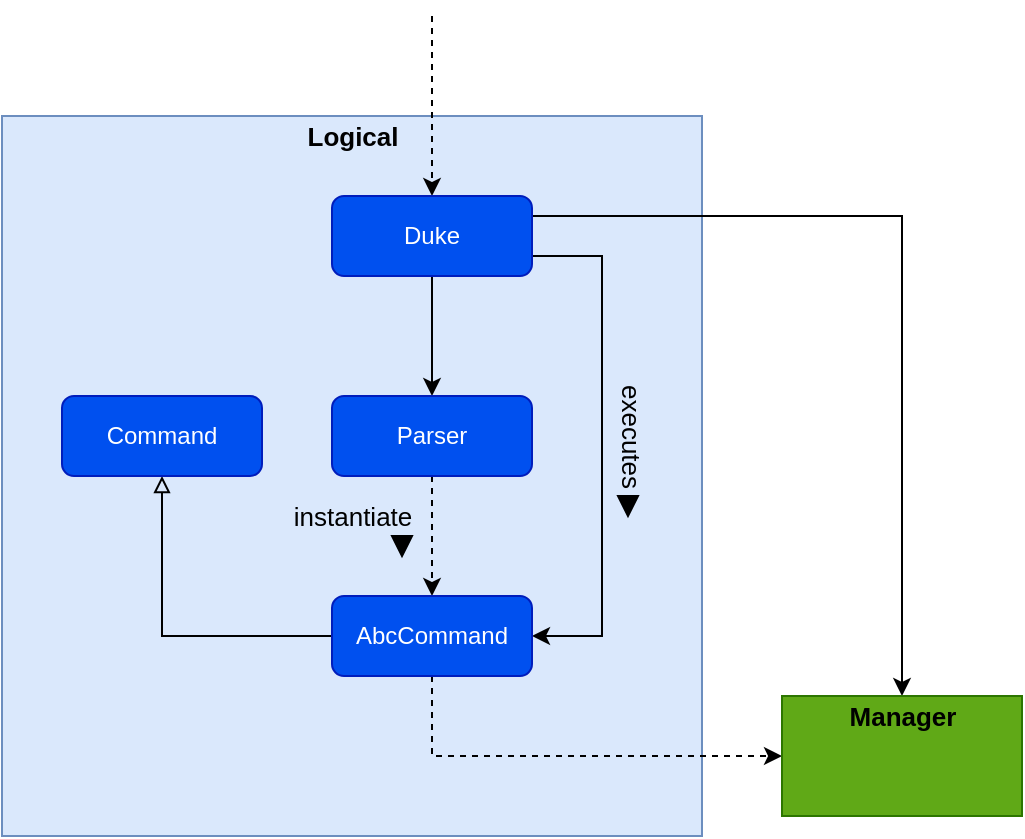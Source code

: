 <mxfile version="15.5.7" type="github" pages="2">
  <diagram id="5D9I7jnW4y39OOq3ERhe" name="Page-1">
    <mxGraphModel dx="2066" dy="1048" grid="1" gridSize="10" guides="1" tooltips="1" connect="1" arrows="1" fold="1" page="1" pageScale="1" pageWidth="850" pageHeight="1100" math="0" shadow="0">
      <root>
        <mxCell id="0" />
        <mxCell id="1" parent="0" />
        <mxCell id="X1SIhQ0vAOC2hnr9ErnE-9" value="" style="rounded=0;whiteSpace=wrap;html=1;fillColor=#dae8fc;strokeColor=#6c8ebf;" vertex="1" parent="1">
          <mxGeometry x="210" y="110" width="350" height="360" as="geometry" />
        </mxCell>
        <mxCell id="X1SIhQ0vAOC2hnr9ErnE-14" style="edgeStyle=orthogonalEdgeStyle;rounded=0;orthogonalLoop=1;jettySize=auto;html=1;exitX=0.5;exitY=1;exitDx=0;exitDy=0;entryX=0.5;entryY=0;entryDx=0;entryDy=0;fontSize=13;fontColor=#000000;" edge="1" parent="1" source="X1SIhQ0vAOC2hnr9ErnE-4" target="X1SIhQ0vAOC2hnr9ErnE-6">
          <mxGeometry relative="1" as="geometry" />
        </mxCell>
        <mxCell id="X1SIhQ0vAOC2hnr9ErnE-19" style="edgeStyle=orthogonalEdgeStyle;rounded=0;orthogonalLoop=1;jettySize=auto;html=1;exitX=1;exitY=0.75;exitDx=0;exitDy=0;entryX=1;entryY=0.5;entryDx=0;entryDy=0;fontSize=13;fontColor=#000000;endArrow=classic;endFill=1;" edge="1" parent="1" source="X1SIhQ0vAOC2hnr9ErnE-4" target="X1SIhQ0vAOC2hnr9ErnE-7">
          <mxGeometry relative="1" as="geometry">
            <Array as="points">
              <mxPoint x="510" y="180" />
              <mxPoint x="510" y="370" />
            </Array>
          </mxGeometry>
        </mxCell>
        <mxCell id="X1SIhQ0vAOC2hnr9ErnE-26" style="edgeStyle=orthogonalEdgeStyle;rounded=0;orthogonalLoop=1;jettySize=auto;html=1;exitX=1;exitY=0.25;exitDx=0;exitDy=0;fontSize=13;fontColor=#000000;endArrow=classic;endFill=1;" edge="1" parent="1" source="X1SIhQ0vAOC2hnr9ErnE-4" target="X1SIhQ0vAOC2hnr9ErnE-11">
          <mxGeometry relative="1" as="geometry" />
        </mxCell>
        <mxCell id="X1SIhQ0vAOC2hnr9ErnE-27" style="edgeStyle=orthogonalEdgeStyle;rounded=0;orthogonalLoop=1;jettySize=auto;html=1;fontSize=13;fontColor=#000000;endArrow=classic;endFill=1;entryX=0.5;entryY=0;entryDx=0;entryDy=0;dashed=1;" edge="1" parent="1" target="X1SIhQ0vAOC2hnr9ErnE-4">
          <mxGeometry relative="1" as="geometry">
            <mxPoint x="530" y="50" as="targetPoint" />
            <mxPoint x="425" y="60" as="sourcePoint" />
            <Array as="points">
              <mxPoint x="425" y="60" />
            </Array>
          </mxGeometry>
        </mxCell>
        <mxCell id="X1SIhQ0vAOC2hnr9ErnE-4" value="Duke" style="rounded=1;whiteSpace=wrap;html=1;fillColor=#0050ef;strokeColor=#001DBC;fontColor=#ffffff;" vertex="1" parent="1">
          <mxGeometry x="375" y="150" width="100" height="40" as="geometry" />
        </mxCell>
        <mxCell id="X1SIhQ0vAOC2hnr9ErnE-15" style="edgeStyle=orthogonalEdgeStyle;rounded=0;orthogonalLoop=1;jettySize=auto;html=1;exitX=0.5;exitY=1;exitDx=0;exitDy=0;entryX=0.5;entryY=0;entryDx=0;entryDy=0;fontSize=13;fontColor=#000000;dashed=1;" edge="1" parent="1" source="X1SIhQ0vAOC2hnr9ErnE-6" target="X1SIhQ0vAOC2hnr9ErnE-7">
          <mxGeometry relative="1" as="geometry" />
        </mxCell>
        <mxCell id="X1SIhQ0vAOC2hnr9ErnE-6" value="Parser" style="rounded=1;whiteSpace=wrap;html=1;fillColor=#0050ef;strokeColor=#001DBC;fontColor=#ffffff;" vertex="1" parent="1">
          <mxGeometry x="375" y="250" width="100" height="40" as="geometry" />
        </mxCell>
        <mxCell id="X1SIhQ0vAOC2hnr9ErnE-13" style="edgeStyle=orthogonalEdgeStyle;rounded=0;orthogonalLoop=1;jettySize=auto;html=1;exitX=0.5;exitY=1;exitDx=0;exitDy=0;entryX=0;entryY=0.5;entryDx=0;entryDy=0;fontSize=13;fontColor=#000000;dashed=1;" edge="1" parent="1" source="X1SIhQ0vAOC2hnr9ErnE-7" target="X1SIhQ0vAOC2hnr9ErnE-10">
          <mxGeometry relative="1" as="geometry">
            <Array as="points">
              <mxPoint x="425" y="430" />
            </Array>
          </mxGeometry>
        </mxCell>
        <mxCell id="X1SIhQ0vAOC2hnr9ErnE-18" style="edgeStyle=orthogonalEdgeStyle;rounded=0;orthogonalLoop=1;jettySize=auto;html=1;exitX=0;exitY=0.5;exitDx=0;exitDy=0;fontSize=13;fontColor=#000000;endArrow=block;endFill=0;" edge="1" parent="1" source="X1SIhQ0vAOC2hnr9ErnE-7" target="X1SIhQ0vAOC2hnr9ErnE-17">
          <mxGeometry relative="1" as="geometry" />
        </mxCell>
        <mxCell id="X1SIhQ0vAOC2hnr9ErnE-7" value="AbcCommand" style="rounded=1;whiteSpace=wrap;html=1;fillColor=#0050ef;strokeColor=#001DBC;fontColor=#ffffff;" vertex="1" parent="1">
          <mxGeometry x="375" y="350" width="100" height="40" as="geometry" />
        </mxCell>
        <mxCell id="X1SIhQ0vAOC2hnr9ErnE-10" value="" style="rounded=0;whiteSpace=wrap;html=1;fillColor=#60a917;fontColor=#ffffff;strokeColor=#2D7600;" vertex="1" parent="1">
          <mxGeometry x="600" y="400" width="120" height="60" as="geometry" />
        </mxCell>
        <mxCell id="X1SIhQ0vAOC2hnr9ErnE-11" value="&lt;b&gt;&lt;font style=&quot;font-size: 13px&quot;&gt;Manager&lt;/font&gt;&lt;/b&gt;" style="text;html=1;align=center;verticalAlign=middle;resizable=0;points=[];autosize=1;strokeColor=none;fillColor=none;" vertex="1" parent="1">
          <mxGeometry x="625" y="400" width="70" height="20" as="geometry" />
        </mxCell>
        <mxCell id="X1SIhQ0vAOC2hnr9ErnE-12" value="&lt;font color=&quot;#000000&quot; size=&quot;1&quot;&gt;&lt;b style=&quot;font-size: 13px&quot;&gt;Logical&lt;/b&gt;&lt;/font&gt;" style="text;html=1;align=center;verticalAlign=middle;resizable=0;points=[];autosize=1;strokeColor=none;fillColor=none;fontColor=#FFFFFF;" vertex="1" parent="1">
          <mxGeometry x="355" y="110" width="60" height="20" as="geometry" />
        </mxCell>
        <mxCell id="X1SIhQ0vAOC2hnr9ErnE-17" value="Command" style="rounded=1;whiteSpace=wrap;html=1;fillColor=#0050ef;strokeColor=#001DBC;fontColor=#ffffff;" vertex="1" parent="1">
          <mxGeometry x="240" y="250" width="100" height="40" as="geometry" />
        </mxCell>
        <mxCell id="X1SIhQ0vAOC2hnr9ErnE-20" value="executes" style="text;html=1;align=center;verticalAlign=middle;resizable=0;points=[];autosize=1;strokeColor=none;fillColor=none;fontSize=13;fontColor=#000000;rotation=90;" vertex="1" parent="1">
          <mxGeometry x="490" y="260" width="70" height="20" as="geometry" />
        </mxCell>
        <mxCell id="X1SIhQ0vAOC2hnr9ErnE-21" value="" style="verticalLabelPosition=bottom;verticalAlign=top;html=1;shape=mxgraph.basic.acute_triangle;dx=0.5;fontSize=13;fontColor=#000000;rotation=-180;fillColor=#000000;" vertex="1" parent="1">
          <mxGeometry x="518" y="300" width="10" height="10" as="geometry" />
        </mxCell>
        <mxCell id="X1SIhQ0vAOC2hnr9ErnE-24" value="instantiate" style="text;html=1;align=center;verticalAlign=middle;resizable=0;points=[];autosize=1;strokeColor=none;fillColor=none;fontSize=13;fontColor=#000000;" vertex="1" parent="1">
          <mxGeometry x="350" y="300" width="70" height="20" as="geometry" />
        </mxCell>
        <mxCell id="X1SIhQ0vAOC2hnr9ErnE-25" value="" style="verticalLabelPosition=bottom;verticalAlign=top;html=1;shape=mxgraph.basic.acute_triangle;dx=0.5;fontSize=13;fontColor=#000000;rotation=-180;fillColor=#000000;" vertex="1" parent="1">
          <mxGeometry x="405" y="320" width="10" height="10" as="geometry" />
        </mxCell>
      </root>
    </mxGraphModel>
  </diagram>
  <diagram id="tXf79RCRjRvDvKqbIrdy" name="Page-2">
    <mxGraphModel dx="2066" dy="1048" grid="1" gridSize="10" guides="1" tooltips="1" connect="1" arrows="1" fold="1" page="1" pageScale="1" pageWidth="850" pageHeight="1100" math="0" shadow="0">
      <root>
        <mxCell id="6EorLUXTnPa7QQpFVstk-0" />
        <mxCell id="6EorLUXTnPa7QQpFVstk-1" parent="6EorLUXTnPa7QQpFVstk-0" />
        <mxCell id="6EorLUXTnPa7QQpFVstk-2" value="" style="rounded=0;whiteSpace=wrap;html=1;fillColor=#dae8fc;strokeColor=#6c8ebf;" vertex="1" parent="6EorLUXTnPa7QQpFVstk-1">
          <mxGeometry x="210" y="110" width="350" height="360" as="geometry" />
        </mxCell>
        <mxCell id="6EorLUXTnPa7QQpFVstk-3" style="edgeStyle=orthogonalEdgeStyle;rounded=0;orthogonalLoop=1;jettySize=auto;html=1;exitX=0.5;exitY=1;exitDx=0;exitDy=0;entryX=0.5;entryY=0;entryDx=0;entryDy=0;fontSize=13;fontColor=#000000;" edge="1" parent="6EorLUXTnPa7QQpFVstk-1" source="6EorLUXTnPa7QQpFVstk-7" target="6EorLUXTnPa7QQpFVstk-9">
          <mxGeometry relative="1" as="geometry" />
        </mxCell>
        <mxCell id="6EorLUXTnPa7QQpFVstk-4" style="edgeStyle=orthogonalEdgeStyle;rounded=0;orthogonalLoop=1;jettySize=auto;html=1;exitX=1;exitY=0.75;exitDx=0;exitDy=0;entryX=1;entryY=0.5;entryDx=0;entryDy=0;fontSize=13;fontColor=#000000;endArrow=classic;endFill=1;" edge="1" parent="6EorLUXTnPa7QQpFVstk-1" source="6EorLUXTnPa7QQpFVstk-7" target="6EorLUXTnPa7QQpFVstk-12">
          <mxGeometry relative="1" as="geometry">
            <Array as="points">
              <mxPoint x="510" y="180" />
              <mxPoint x="510" y="370" />
            </Array>
          </mxGeometry>
        </mxCell>
        <mxCell id="6EorLUXTnPa7QQpFVstk-5" style="edgeStyle=orthogonalEdgeStyle;rounded=0;orthogonalLoop=1;jettySize=auto;html=1;exitX=1;exitY=0.25;exitDx=0;exitDy=0;fontSize=13;fontColor=#000000;endArrow=classic;endFill=1;" edge="1" parent="6EorLUXTnPa7QQpFVstk-1" source="6EorLUXTnPa7QQpFVstk-7" target="6EorLUXTnPa7QQpFVstk-14">
          <mxGeometry relative="1" as="geometry" />
        </mxCell>
        <mxCell id="6EorLUXTnPa7QQpFVstk-6" style="edgeStyle=orthogonalEdgeStyle;rounded=0;orthogonalLoop=1;jettySize=auto;html=1;fontSize=13;fontColor=#000000;endArrow=classic;endFill=1;entryX=0.5;entryY=0;entryDx=0;entryDy=0;dashed=1;" edge="1" parent="6EorLUXTnPa7QQpFVstk-1" target="6EorLUXTnPa7QQpFVstk-7">
          <mxGeometry relative="1" as="geometry">
            <mxPoint x="530" y="50" as="targetPoint" />
            <mxPoint x="425" y="60" as="sourcePoint" />
            <Array as="points">
              <mxPoint x="425" y="60" />
            </Array>
          </mxGeometry>
        </mxCell>
        <mxCell id="6EorLUXTnPa7QQpFVstk-7" value="Duke" style="rounded=1;whiteSpace=wrap;html=1;fillColor=#0050ef;strokeColor=#001DBC;fontColor=#ffffff;" vertex="1" parent="6EorLUXTnPa7QQpFVstk-1">
          <mxGeometry x="375" y="150" width="100" height="40" as="geometry" />
        </mxCell>
        <mxCell id="6EorLUXTnPa7QQpFVstk-8" style="edgeStyle=orthogonalEdgeStyle;rounded=0;orthogonalLoop=1;jettySize=auto;html=1;exitX=0.5;exitY=1;exitDx=0;exitDy=0;entryX=0.5;entryY=0;entryDx=0;entryDy=0;fontSize=13;fontColor=#000000;dashed=1;" edge="1" parent="6EorLUXTnPa7QQpFVstk-1" source="6EorLUXTnPa7QQpFVstk-9" target="6EorLUXTnPa7QQpFVstk-12">
          <mxGeometry relative="1" as="geometry" />
        </mxCell>
        <mxCell id="6EorLUXTnPa7QQpFVstk-9" value="Parser" style="rounded=1;whiteSpace=wrap;html=1;fillColor=#0050ef;strokeColor=#001DBC;fontColor=#ffffff;" vertex="1" parent="6EorLUXTnPa7QQpFVstk-1">
          <mxGeometry x="375" y="250" width="100" height="40" as="geometry" />
        </mxCell>
        <mxCell id="6EorLUXTnPa7QQpFVstk-10" style="edgeStyle=orthogonalEdgeStyle;rounded=0;orthogonalLoop=1;jettySize=auto;html=1;exitX=0.5;exitY=1;exitDx=0;exitDy=0;entryX=0;entryY=0.5;entryDx=0;entryDy=0;fontSize=13;fontColor=#000000;dashed=1;" edge="1" parent="6EorLUXTnPa7QQpFVstk-1" source="6EorLUXTnPa7QQpFVstk-12" target="6EorLUXTnPa7QQpFVstk-13">
          <mxGeometry relative="1" as="geometry">
            <Array as="points">
              <mxPoint x="425" y="430" />
            </Array>
          </mxGeometry>
        </mxCell>
        <mxCell id="6EorLUXTnPa7QQpFVstk-11" style="edgeStyle=orthogonalEdgeStyle;rounded=0;orthogonalLoop=1;jettySize=auto;html=1;exitX=0;exitY=0.5;exitDx=0;exitDy=0;fontSize=13;fontColor=#000000;endArrow=block;endFill=0;" edge="1" parent="6EorLUXTnPa7QQpFVstk-1" source="6EorLUXTnPa7QQpFVstk-12" target="6EorLUXTnPa7QQpFVstk-16">
          <mxGeometry relative="1" as="geometry" />
        </mxCell>
        <mxCell id="6EorLUXTnPa7QQpFVstk-12" value="AbcCommand" style="rounded=1;whiteSpace=wrap;html=1;fillColor=#0050ef;strokeColor=#001DBC;fontColor=#ffffff;" vertex="1" parent="6EorLUXTnPa7QQpFVstk-1">
          <mxGeometry x="375" y="350" width="100" height="40" as="geometry" />
        </mxCell>
        <mxCell id="6EorLUXTnPa7QQpFVstk-13" value="" style="rounded=0;whiteSpace=wrap;html=1;fillColor=#60a917;fontColor=#ffffff;strokeColor=#2D7600;" vertex="1" parent="6EorLUXTnPa7QQpFVstk-1">
          <mxGeometry x="600" y="400" width="120" height="60" as="geometry" />
        </mxCell>
        <mxCell id="6EorLUXTnPa7QQpFVstk-14" value="&lt;b&gt;&lt;font style=&quot;font-size: 13px&quot;&gt;Manager&lt;/font&gt;&lt;/b&gt;" style="text;html=1;align=center;verticalAlign=middle;resizable=0;points=[];autosize=1;strokeColor=none;fillColor=none;" vertex="1" parent="6EorLUXTnPa7QQpFVstk-1">
          <mxGeometry x="625" y="400" width="70" height="20" as="geometry" />
        </mxCell>
        <mxCell id="6EorLUXTnPa7QQpFVstk-15" value="&lt;font color=&quot;#000000&quot; size=&quot;1&quot;&gt;&lt;b style=&quot;font-size: 13px&quot;&gt;Logical&lt;/b&gt;&lt;/font&gt;" style="text;html=1;align=center;verticalAlign=middle;resizable=0;points=[];autosize=1;strokeColor=none;fillColor=none;fontColor=#FFFFFF;" vertex="1" parent="6EorLUXTnPa7QQpFVstk-1">
          <mxGeometry x="355" y="110" width="60" height="20" as="geometry" />
        </mxCell>
        <mxCell id="6EorLUXTnPa7QQpFVstk-16" value="Command" style="rounded=1;whiteSpace=wrap;html=1;fillColor=#0050ef;strokeColor=#001DBC;fontColor=#ffffff;" vertex="1" parent="6EorLUXTnPa7QQpFVstk-1">
          <mxGeometry x="240" y="250" width="100" height="40" as="geometry" />
        </mxCell>
        <mxCell id="6EorLUXTnPa7QQpFVstk-17" value="executes" style="text;html=1;align=center;verticalAlign=middle;resizable=0;points=[];autosize=1;strokeColor=none;fillColor=none;fontSize=13;fontColor=#000000;rotation=90;" vertex="1" parent="6EorLUXTnPa7QQpFVstk-1">
          <mxGeometry x="490" y="260" width="70" height="20" as="geometry" />
        </mxCell>
        <mxCell id="6EorLUXTnPa7QQpFVstk-18" value="" style="verticalLabelPosition=bottom;verticalAlign=top;html=1;shape=mxgraph.basic.acute_triangle;dx=0.5;fontSize=13;fontColor=#000000;rotation=-180;fillColor=#000000;" vertex="1" parent="6EorLUXTnPa7QQpFVstk-1">
          <mxGeometry x="518" y="300" width="10" height="10" as="geometry" />
        </mxCell>
        <mxCell id="6EorLUXTnPa7QQpFVstk-19" value="instantiate" style="text;html=1;align=center;verticalAlign=middle;resizable=0;points=[];autosize=1;strokeColor=none;fillColor=none;fontSize=13;fontColor=#000000;" vertex="1" parent="6EorLUXTnPa7QQpFVstk-1">
          <mxGeometry x="350" y="300" width="70" height="20" as="geometry" />
        </mxCell>
        <mxCell id="6EorLUXTnPa7QQpFVstk-20" value="" style="verticalLabelPosition=bottom;verticalAlign=top;html=1;shape=mxgraph.basic.acute_triangle;dx=0.5;fontSize=13;fontColor=#000000;rotation=-180;fillColor=#000000;" vertex="1" parent="6EorLUXTnPa7QQpFVstk-1">
          <mxGeometry x="405" y="320" width="10" height="10" as="geometry" />
        </mxCell>
      </root>
    </mxGraphModel>
  </diagram>
</mxfile>
